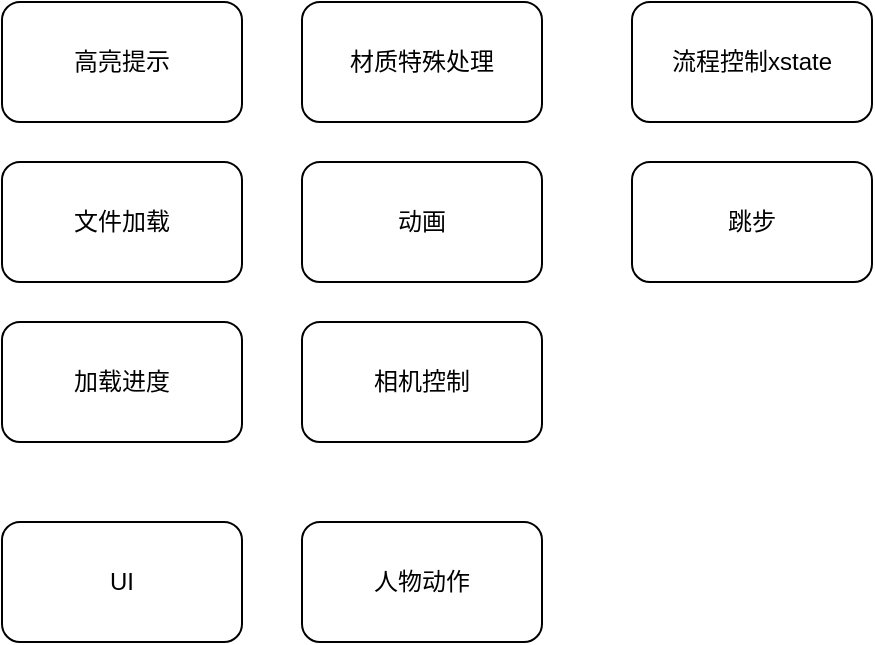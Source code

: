 <mxfile version="25.0.1">
  <diagram name="Page-1" id="c4acf3e9-155e-7222-9cf6-157b1a14988f">
    <mxGraphModel dx="1147" dy="605" grid="1" gridSize="10" guides="1" tooltips="1" connect="1" arrows="1" fold="1" page="1" pageScale="1" pageWidth="850" pageHeight="1100" background="none" math="0" shadow="0">
      <root>
        <mxCell id="0" />
        <mxCell id="1" parent="0" />
        <mxCell id="9nyysBoVO_88oAFl_6c3-1" value="高亮提示" style="rounded=1;whiteSpace=wrap;html=1;" vertex="1" parent="1">
          <mxGeometry x="50" y="60" width="120" height="60" as="geometry" />
        </mxCell>
        <mxCell id="9nyysBoVO_88oAFl_6c3-2" value="文件加载" style="rounded=1;whiteSpace=wrap;html=1;" vertex="1" parent="1">
          <mxGeometry x="50" y="140" width="120" height="60" as="geometry" />
        </mxCell>
        <mxCell id="9nyysBoVO_88oAFl_6c3-3" value="加载进度" style="rounded=1;whiteSpace=wrap;html=1;" vertex="1" parent="1">
          <mxGeometry x="50" y="220" width="120" height="60" as="geometry" />
        </mxCell>
        <mxCell id="9nyysBoVO_88oAFl_6c3-4" value="UI" style="rounded=1;whiteSpace=wrap;html=1;" vertex="1" parent="1">
          <mxGeometry x="50" y="320" width="120" height="60" as="geometry" />
        </mxCell>
        <mxCell id="9nyysBoVO_88oAFl_6c3-5" value="材质特殊处理" style="rounded=1;whiteSpace=wrap;html=1;" vertex="1" parent="1">
          <mxGeometry x="200" y="60" width="120" height="60" as="geometry" />
        </mxCell>
        <mxCell id="9nyysBoVO_88oAFl_6c3-7" value="动画" style="rounded=1;whiteSpace=wrap;html=1;" vertex="1" parent="1">
          <mxGeometry x="200" y="140" width="120" height="60" as="geometry" />
        </mxCell>
        <mxCell id="9nyysBoVO_88oAFl_6c3-8" value="相机控制" style="rounded=1;whiteSpace=wrap;html=1;" vertex="1" parent="1">
          <mxGeometry x="200" y="220" width="120" height="60" as="geometry" />
        </mxCell>
        <mxCell id="9nyysBoVO_88oAFl_6c3-9" value="人物动作" style="rounded=1;whiteSpace=wrap;html=1;" vertex="1" parent="1">
          <mxGeometry x="200" y="320" width="120" height="60" as="geometry" />
        </mxCell>
        <mxCell id="9nyysBoVO_88oAFl_6c3-10" value="流程控制xstate" style="rounded=1;whiteSpace=wrap;html=1;" vertex="1" parent="1">
          <mxGeometry x="365" y="60" width="120" height="60" as="geometry" />
        </mxCell>
        <mxCell id="9nyysBoVO_88oAFl_6c3-11" value="跳步" style="rounded=1;whiteSpace=wrap;html=1;" vertex="1" parent="1">
          <mxGeometry x="365" y="140" width="120" height="60" as="geometry" />
        </mxCell>
      </root>
    </mxGraphModel>
  </diagram>
</mxfile>
